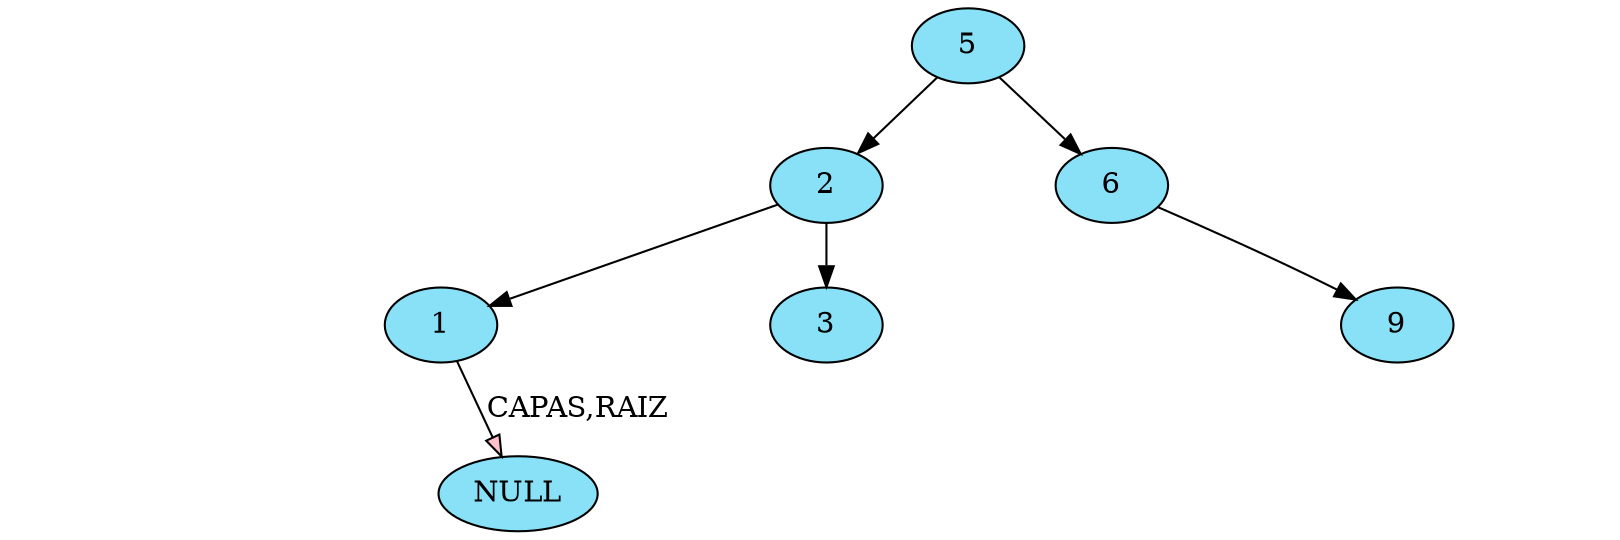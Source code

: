 digraph G {
nodesep=0; 
ranksep=0.4;
node[style = filled fillcolor="#88E1F7"];
	NodoAVL5[ label="5"  ];
	NodoAVL2[ label="2"];
NodoAVL5->NodoAVL2
	NodoAVL2[ label="2"  ];
	NodoAVL1[ label="1"];
NodoAVL2->NodoAVL1
	NodoAVL1[ label="1"  ];
Invisible305844976[style=invis];
NodoAVL1-> Invisible305844976[arrowsize=0 style= invisible] 
Invisible305844976[style=invis];
NodoAVL1-> Invisible305844976[arrowsize=0 style= invisible] 
	NodoAVL3[ label="3" ];
NodoAVL2->NodoAVL3
	NodoAVL3[ label="3"  ];
Invisible1836963488[style=invis];
NodoAVL3-> Invisible1836963488[arrowsize=0 style= invisible] 
Invisible1836963488[style=invis];
NodoAVL3-> Invisible1836963488[arrowsize=0 style= invisible] 
	NodoAVL6[ label="6" ];
NodoAVL5->NodoAVL6
	NodoAVL6[ label="6"  ];
Invisible2061789502[style=invis];
NodoAVL6-> Invisible2061789502[arrowsize=0 style= invisible] 
	NodoAVL9[ label="9" ];
NodoAVL6->NodoAVL9
	NodoAVL9[ label="9"  ];
Invisible695815193[style=invis];
NodoAVL9-> Invisible695815193[arrowsize=0 style= invisible] 
Invisible695815193[style=invis];
NodoAVL9-> Invisible695815193[arrowsize=0 style= invisible] 
NodoAVL1->NULL[label="CAPAS,RAIZ" fillcolor="pink"]
}